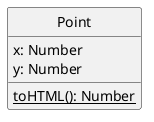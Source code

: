 @startuml
scale max 200 width
skinparam classAttributeIconSize 0
skinparam monochrome true
hide circle

class Point {
  x: Number
  y: Number
  {static} toHTML(): Number
}
@enduml
